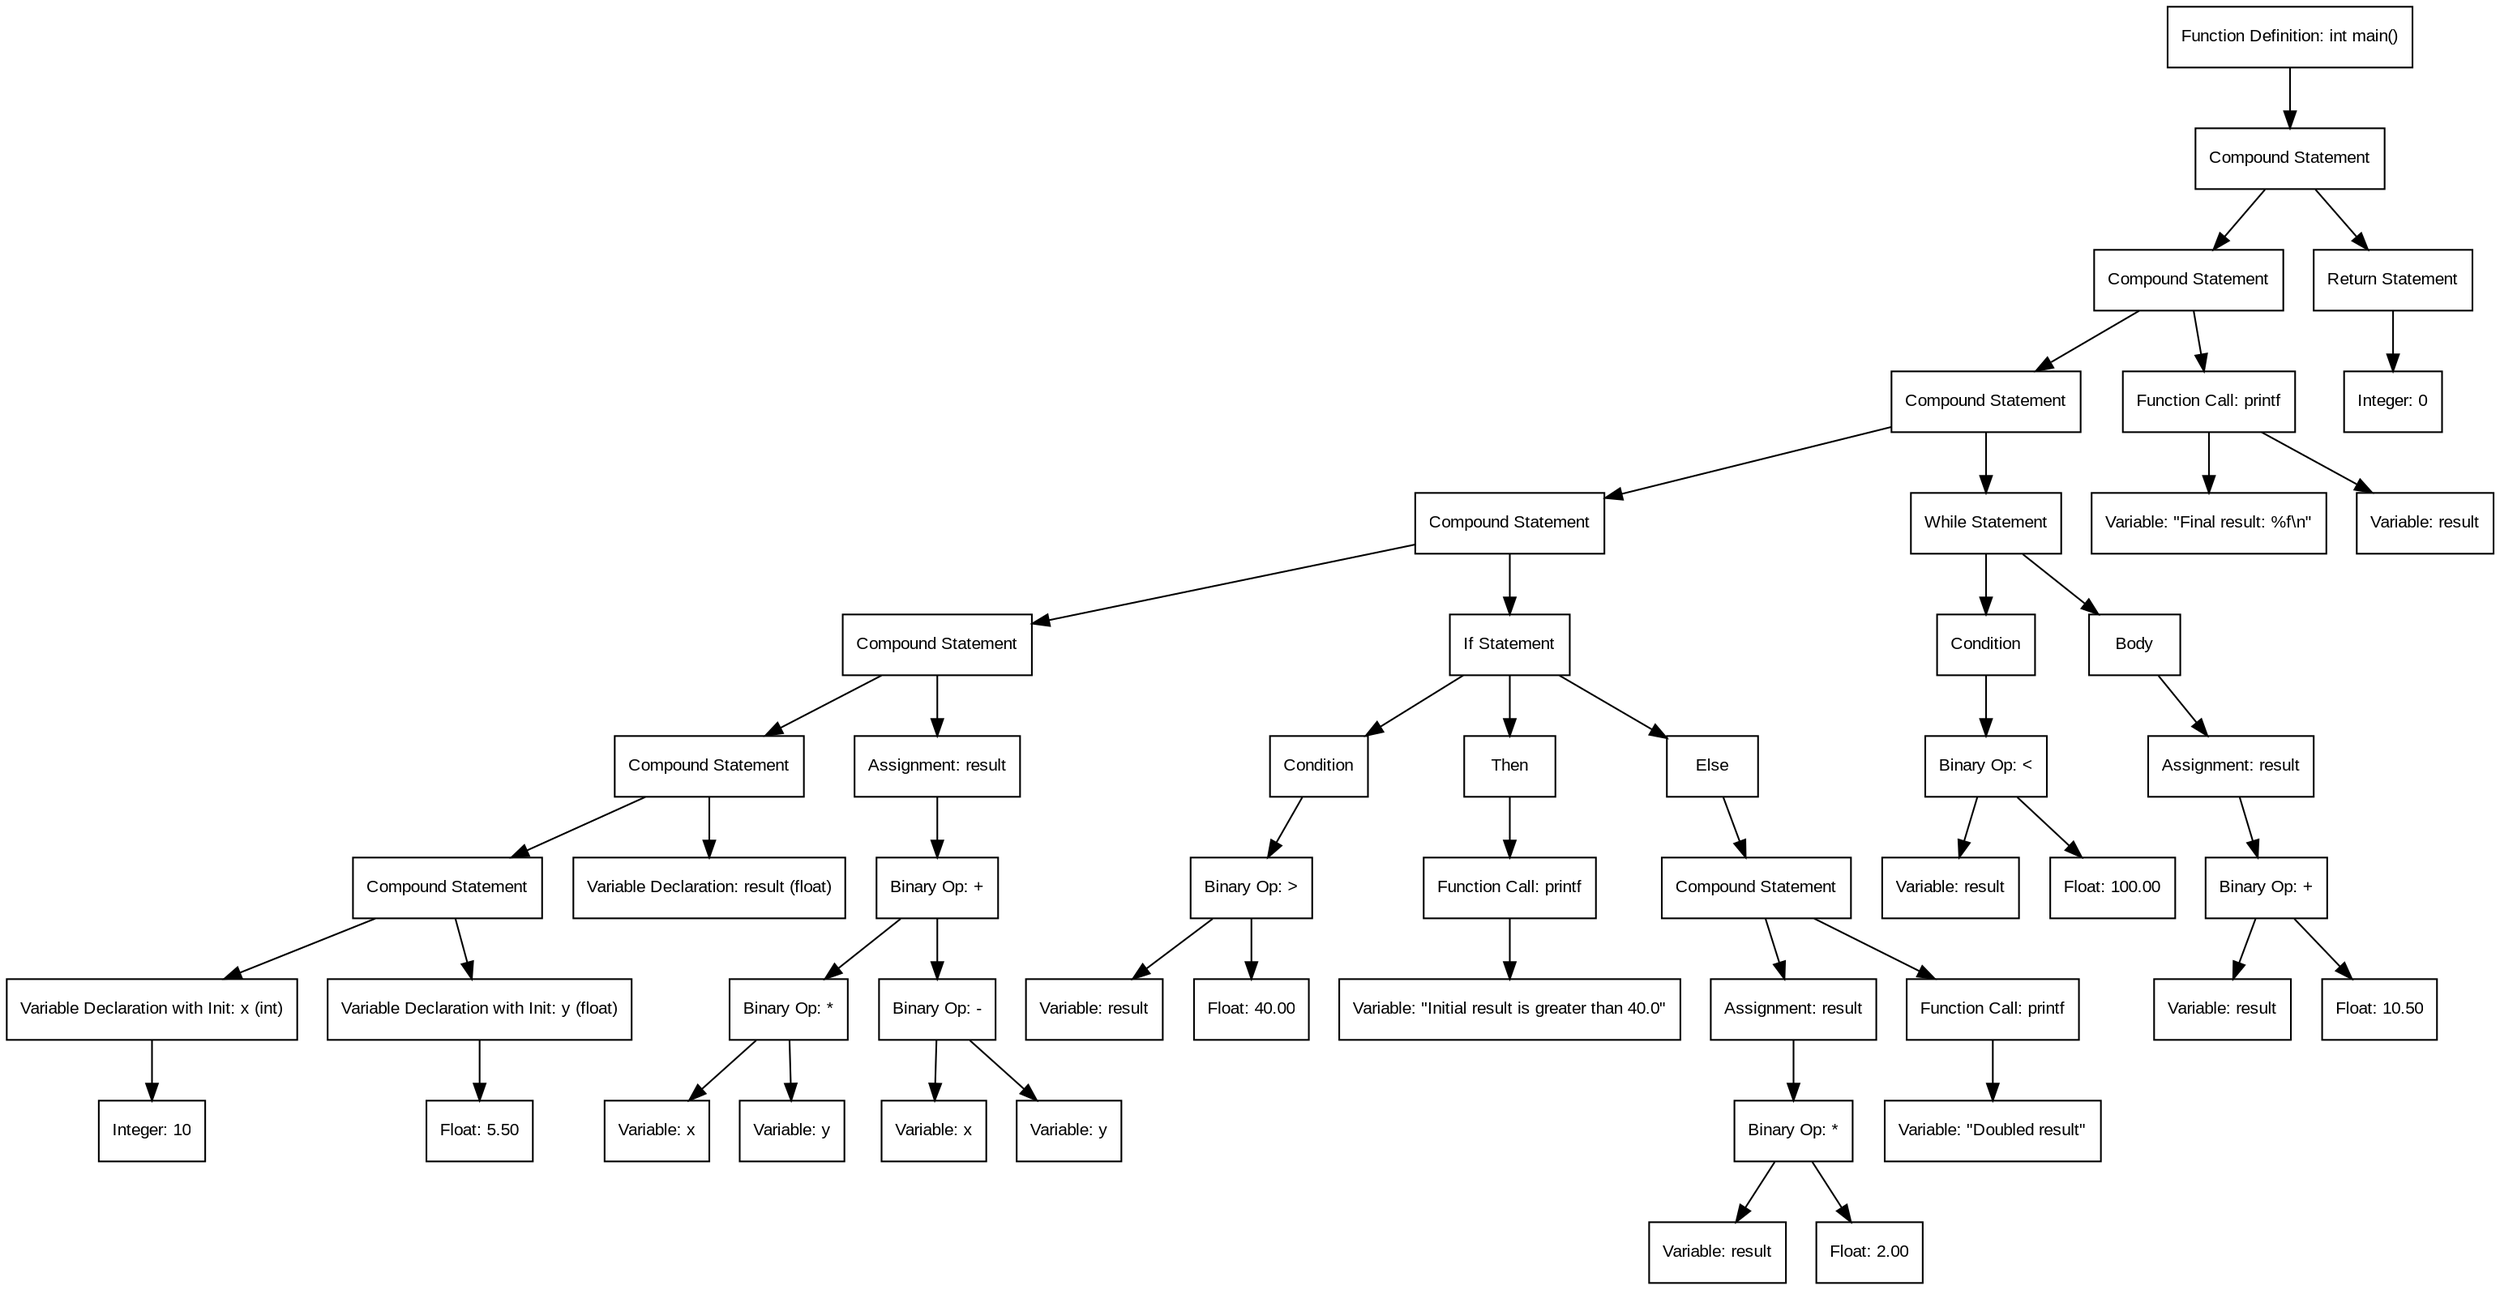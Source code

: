 digraph AST {
  node [shape=box, fontname="Arial", fontsize=10];
  edge [fontname="Arial", fontsize=9];
  rankdir=TB;
  node0 [label="Function Definition: int main()"];
  node1 [label="Compound Statement"];
  node2 [label="Compound Statement"];
  node3 [label="Compound Statement"];
  node4 [label="Compound Statement"];
  node5 [label="Compound Statement"];
  node6 [label="Compound Statement"];
  node7 [label="Compound Statement"];
  node8 [label="Variable Declaration with Init: x (int)"];
  node9 [label="Integer: 10"];
  node8 -> node9;
  node7 -> node8;
  node10 [label="Variable Declaration with Init: y (float)"];
  node11 [label="Float: 5.50"];
  node10 -> node11;
  node7 -> node10;
  node6 -> node7;
  node12 [label="Variable Declaration: result (float)"];
  node6 -> node12;
  node5 -> node6;
  node13 [label="Assignment: result"];
  node14 [label="Binary Op: +"];
  node15 [label="Binary Op: *"];
  node16 [label="Variable: x"];
  node15 -> node16;
  node17 [label="Variable: y"];
  node15 -> node17;
  node14 -> node15;
  node18 [label="Binary Op: -"];
  node19 [label="Variable: x"];
  node18 -> node19;
  node20 [label="Variable: y"];
  node18 -> node20;
  node14 -> node18;
  node13 -> node14;
  node5 -> node13;
  node4 -> node5;
  node21 [label="If Statement"];
  node22 [label="Condition"];
  node21 -> node22;
  node23 [label="Binary Op: >"];
  node24 [label="Variable: result"];
  node23 -> node24;
  node25 [label="Float: 40.00"];
  node23 -> node25;
  node22 -> node23;
  node26 [label="Then"];
  node21 -> node26;
  node27 [label="Function Call: printf"];
  node27 -> node28;
  node28 [label="Variable: \"Initial result is greater than 40.0\""];
  node26 -> node27;
  node29 [label="Else"];
  node21 -> node29;
  node30 [label="Compound Statement"];
  node31 [label="Assignment: result"];
  node32 [label="Binary Op: *"];
  node33 [label="Variable: result"];
  node32 -> node33;
  node34 [label="Float: 2.00"];
  node32 -> node34;
  node31 -> node32;
  node30 -> node31;
  node35 [label="Function Call: printf"];
  node35 -> node36;
  node36 [label="Variable: \"Doubled result\""];
  node30 -> node35;
  node29 -> node30;
  node4 -> node21;
  node3 -> node4;
  node37 [label="While Statement"];
  node38 [label="Condition"];
  node37 -> node38;
  node39 [label="Binary Op: <"];
  node40 [label="Variable: result"];
  node39 -> node40;
  node41 [label="Float: 100.00"];
  node39 -> node41;
  node38 -> node39;
  node42 [label="Body"];
  node37 -> node42;
  node43 [label="Assignment: result"];
  node44 [label="Binary Op: +"];
  node45 [label="Variable: result"];
  node44 -> node45;
  node46 [label="Float: 10.50"];
  node44 -> node46;
  node43 -> node44;
  node42 -> node43;
  node3 -> node37;
  node2 -> node3;
  node47 [label="Function Call: printf"];
  node47 -> node48;
  node48 [label="Variable: \"Final result: %f\\n\""];
  node47 -> node49;
  node49 [label="Variable: result"];
  node2 -> node47;
  node1 -> node2;
  node50 [label="Return Statement"];
  node51 [label="Integer: 0"];
  node50 -> node51;
  node1 -> node50;
  node0 -> node1;
}
